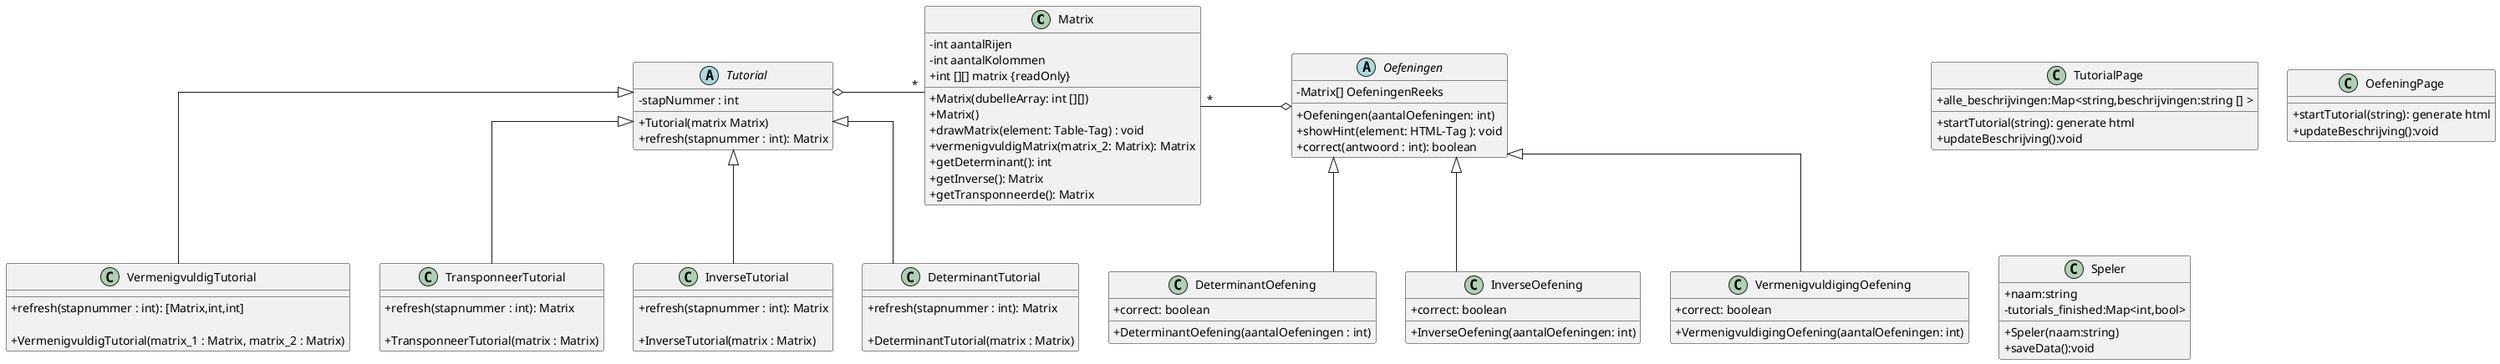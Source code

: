 


@startuml Matrix_Project
skinparam ClassAttributeIconSize 0 
skinparam Linetype ortho

Class Matrix{
- int aantalRijen
- int aantalKolommen 
+ int [][] matrix {readOnly}


+ Matrix(dubelleArray: int [][])
+ Matrix()
+ drawMatrix(element: Table-Tag) : void
+ vermenigvuldigMatrix(matrix_2: Matrix): Matrix
+ getDeterminant(): int
+ getInverse(): Matrix
+ getTransponneerde(): Matrix

}
class TutorialPage{
    + alle_beschrijvingen:Map<string,beschrijvingen:string [] >
    + startTutorial(string): generate html
    + updateBeschrijving():void

}
class OefeningPage{
    + startTutorial(string): generate html
    + updateBeschrijving():void
}

abstract Class Tutorial{
- stapNummer : int
+ Tutorial(matrix Matrix)
+ refresh(stapnummer : int): Matrix

} 


Class VermenigvuldigTutorial{
+ refresh(stapnummer : int): [Matrix,int,int]

+ VermenigvuldigTutorial(matrix_1 : Matrix, matrix_2 : Matrix)

}

Class TransponneerTutorial{
+ refresh(stapnummer : int): Matrix

+ TransponneerTutorial(matrix : Matrix)
}

Class InverseTutorial{
    + refresh(stapnummer : int): Matrix

+ InverseTutorial(matrix : Matrix)
}

Class DeterminantTutorial{
    + refresh(stapnummer : int): Matrix

+ DeterminantTutorial(matrix : Matrix)
}


abstract Class Oefeningen{
    - Matrix[] OefeningenReeks


    + Oefeningen(aantalOefeningen: int)    
    + showHint(element: HTML-Tag ): void
    + correct(antwoord : int): boolean
    
}

Class VermenigvuldigingOefening{
    +VermenigvuldigingOefening(aantalOefeningen: int)
    +correct: boolean
}

Class DeterminantOefening{
    +DeterminantOefening(aantalOefeningen : int)
    +correct: boolean 
}
Class InverseOefening{
    +InverseOefening(aantalOefeningen: int)
    +correct: boolean
}
class Speler{
    +naam:string
    +Speler(naam:string)
    -tutorials_finished:Map<int,bool>
    +saveData():void
}

Tutorial <|-- VermenigvuldigTutorial
Tutorial <|-- DeterminantTutorial
Tutorial <|-- InverseTutorial
Tutorial <|-- TransponneerTutorial

Oefeningen <|-- VermenigvuldigingOefening
Oefeningen <|-- DeterminantOefening
Oefeningen <|-- InverseOefening

Matrix "*" -o Oefeningen  
Tutorial o- "*" Matrix









@enduml